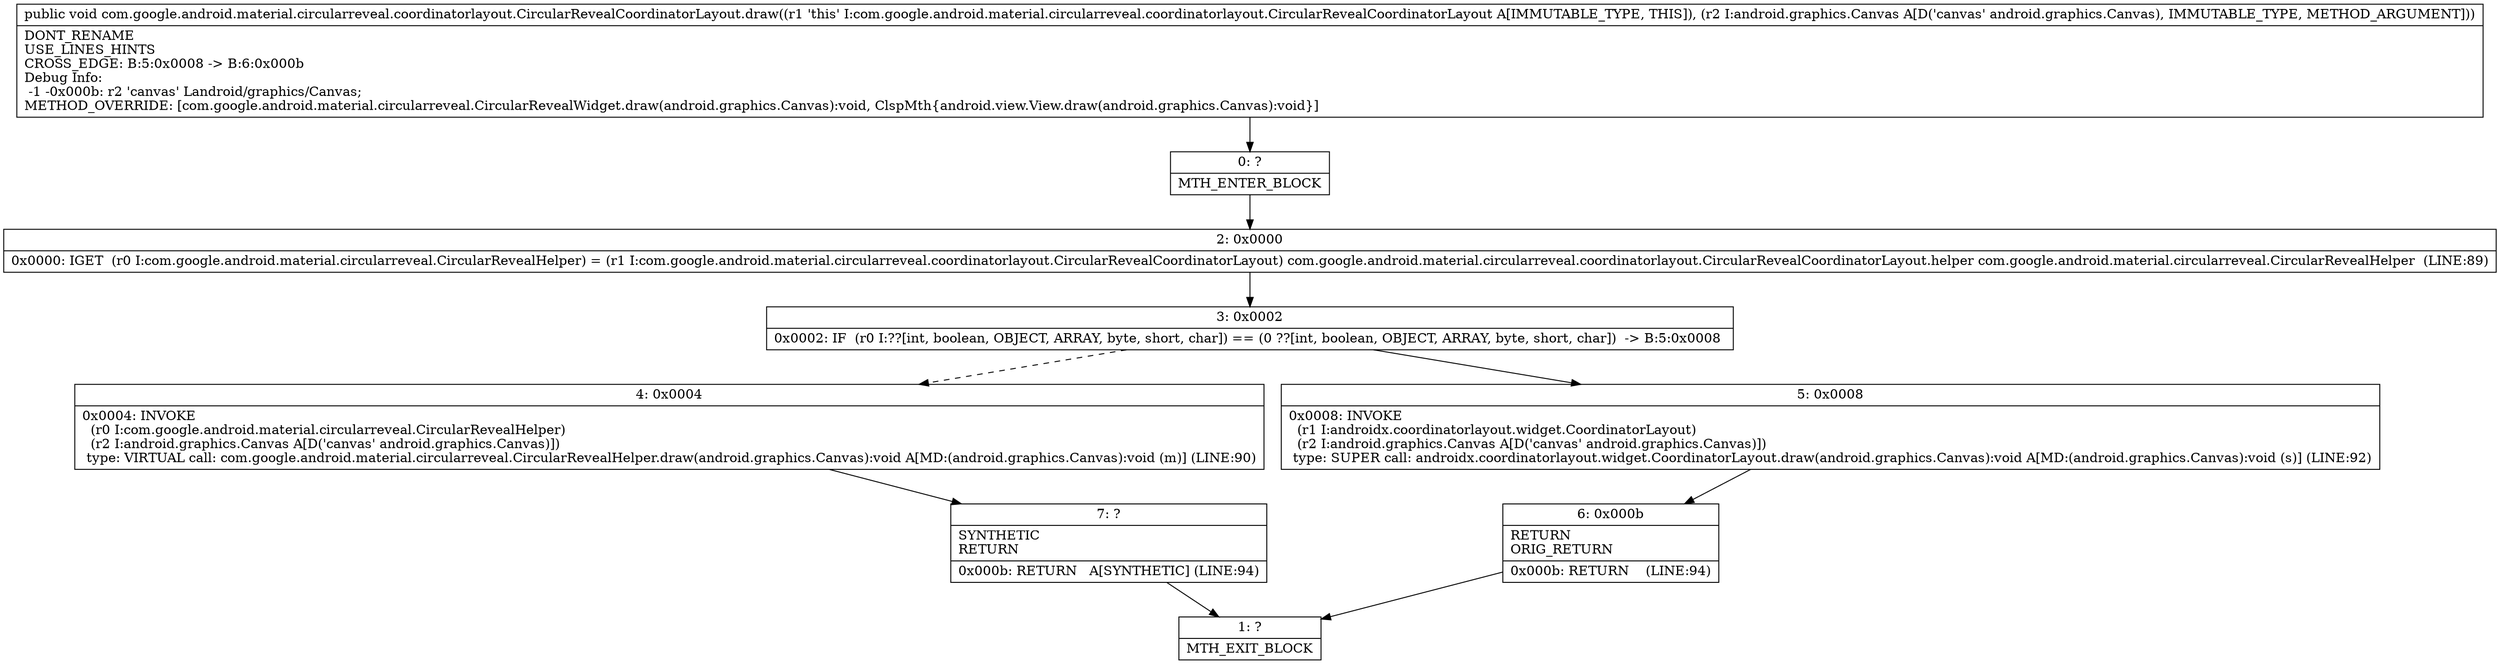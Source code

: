 digraph "CFG forcom.google.android.material.circularreveal.coordinatorlayout.CircularRevealCoordinatorLayout.draw(Landroid\/graphics\/Canvas;)V" {
Node_0 [shape=record,label="{0\:\ ?|MTH_ENTER_BLOCK\l}"];
Node_2 [shape=record,label="{2\:\ 0x0000|0x0000: IGET  (r0 I:com.google.android.material.circularreveal.CircularRevealHelper) = (r1 I:com.google.android.material.circularreveal.coordinatorlayout.CircularRevealCoordinatorLayout) com.google.android.material.circularreveal.coordinatorlayout.CircularRevealCoordinatorLayout.helper com.google.android.material.circularreveal.CircularRevealHelper  (LINE:89)\l}"];
Node_3 [shape=record,label="{3\:\ 0x0002|0x0002: IF  (r0 I:??[int, boolean, OBJECT, ARRAY, byte, short, char]) == (0 ??[int, boolean, OBJECT, ARRAY, byte, short, char])  \-\> B:5:0x0008 \l}"];
Node_4 [shape=record,label="{4\:\ 0x0004|0x0004: INVOKE  \l  (r0 I:com.google.android.material.circularreveal.CircularRevealHelper)\l  (r2 I:android.graphics.Canvas A[D('canvas' android.graphics.Canvas)])\l type: VIRTUAL call: com.google.android.material.circularreveal.CircularRevealHelper.draw(android.graphics.Canvas):void A[MD:(android.graphics.Canvas):void (m)] (LINE:90)\l}"];
Node_7 [shape=record,label="{7\:\ ?|SYNTHETIC\lRETURN\l|0x000b: RETURN   A[SYNTHETIC] (LINE:94)\l}"];
Node_1 [shape=record,label="{1\:\ ?|MTH_EXIT_BLOCK\l}"];
Node_5 [shape=record,label="{5\:\ 0x0008|0x0008: INVOKE  \l  (r1 I:androidx.coordinatorlayout.widget.CoordinatorLayout)\l  (r2 I:android.graphics.Canvas A[D('canvas' android.graphics.Canvas)])\l type: SUPER call: androidx.coordinatorlayout.widget.CoordinatorLayout.draw(android.graphics.Canvas):void A[MD:(android.graphics.Canvas):void (s)] (LINE:92)\l}"];
Node_6 [shape=record,label="{6\:\ 0x000b|RETURN\lORIG_RETURN\l|0x000b: RETURN    (LINE:94)\l}"];
MethodNode[shape=record,label="{public void com.google.android.material.circularreveal.coordinatorlayout.CircularRevealCoordinatorLayout.draw((r1 'this' I:com.google.android.material.circularreveal.coordinatorlayout.CircularRevealCoordinatorLayout A[IMMUTABLE_TYPE, THIS]), (r2 I:android.graphics.Canvas A[D('canvas' android.graphics.Canvas), IMMUTABLE_TYPE, METHOD_ARGUMENT]))  | DONT_RENAME\lUSE_LINES_HINTS\lCROSS_EDGE: B:5:0x0008 \-\> B:6:0x000b\lDebug Info:\l  \-1 \-0x000b: r2 'canvas' Landroid\/graphics\/Canvas;\lMETHOD_OVERRIDE: [com.google.android.material.circularreveal.CircularRevealWidget.draw(android.graphics.Canvas):void, ClspMth\{android.view.View.draw(android.graphics.Canvas):void\}]\l}"];
MethodNode -> Node_0;Node_0 -> Node_2;
Node_2 -> Node_3;
Node_3 -> Node_4[style=dashed];
Node_3 -> Node_5;
Node_4 -> Node_7;
Node_7 -> Node_1;
Node_5 -> Node_6;
Node_6 -> Node_1;
}


